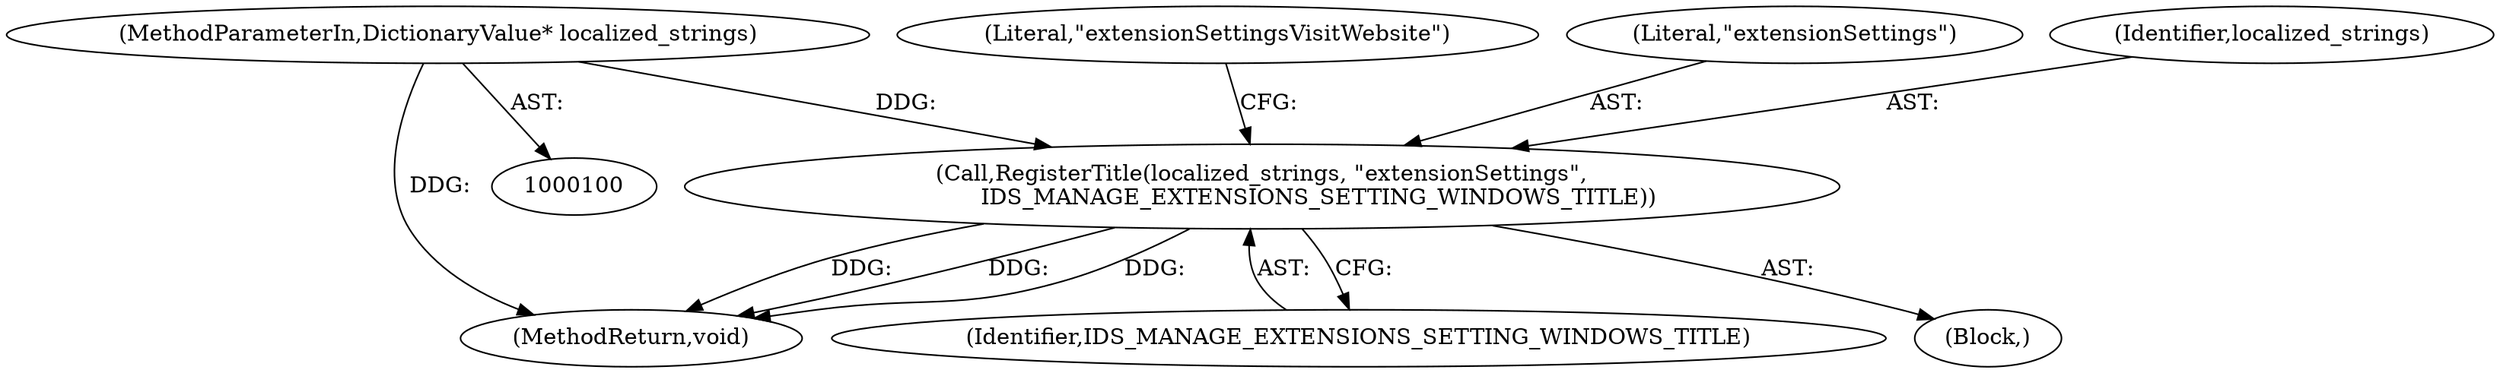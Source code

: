 digraph "0_Chrome_6b5f83842b5edb5d4bd6684b196b3630c6769731_6@pointer" {
"1000101" [label="(MethodParameterIn,DictionaryValue* localized_strings)"];
"1000103" [label="(Call,RegisterTitle(localized_strings, \"extensionSettings\",\n                IDS_MANAGE_EXTENSIONS_SETTING_WINDOWS_TITLE))"];
"1000106" [label="(Identifier,IDS_MANAGE_EXTENSIONS_SETTING_WINDOWS_TITLE)"];
"1000101" [label="(MethodParameterIn,DictionaryValue* localized_strings)"];
"1000108" [label="(Literal,\"extensionSettingsVisitWebsite\")"];
"1000105" [label="(Literal,\"extensionSettings\")"];
"1000103" [label="(Call,RegisterTitle(localized_strings, \"extensionSettings\",\n                IDS_MANAGE_EXTENSIONS_SETTING_WINDOWS_TITLE))"];
"1000221" [label="(MethodReturn,void)"];
"1000104" [label="(Identifier,localized_strings)"];
"1000102" [label="(Block,)"];
"1000101" -> "1000100"  [label="AST: "];
"1000101" -> "1000221"  [label="DDG: "];
"1000101" -> "1000103"  [label="DDG: "];
"1000103" -> "1000102"  [label="AST: "];
"1000103" -> "1000106"  [label="CFG: "];
"1000104" -> "1000103"  [label="AST: "];
"1000105" -> "1000103"  [label="AST: "];
"1000106" -> "1000103"  [label="AST: "];
"1000108" -> "1000103"  [label="CFG: "];
"1000103" -> "1000221"  [label="DDG: "];
"1000103" -> "1000221"  [label="DDG: "];
"1000103" -> "1000221"  [label="DDG: "];
}
